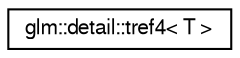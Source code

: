 digraph "Graphical Class Hierarchy"
{
  edge [fontname="FreeSans",fontsize="10",labelfontname="FreeSans",labelfontsize="10"];
  node [fontname="FreeSans",fontsize="10",shape=record];
  rankdir="LR";
  Node1 [label="glm::detail::tref4\< T \>",height=0.2,width=0.4,color="black", fillcolor="white", style="filled",URL="$d8/d93/structglm_1_1detail_1_1tref4.html"];
}
